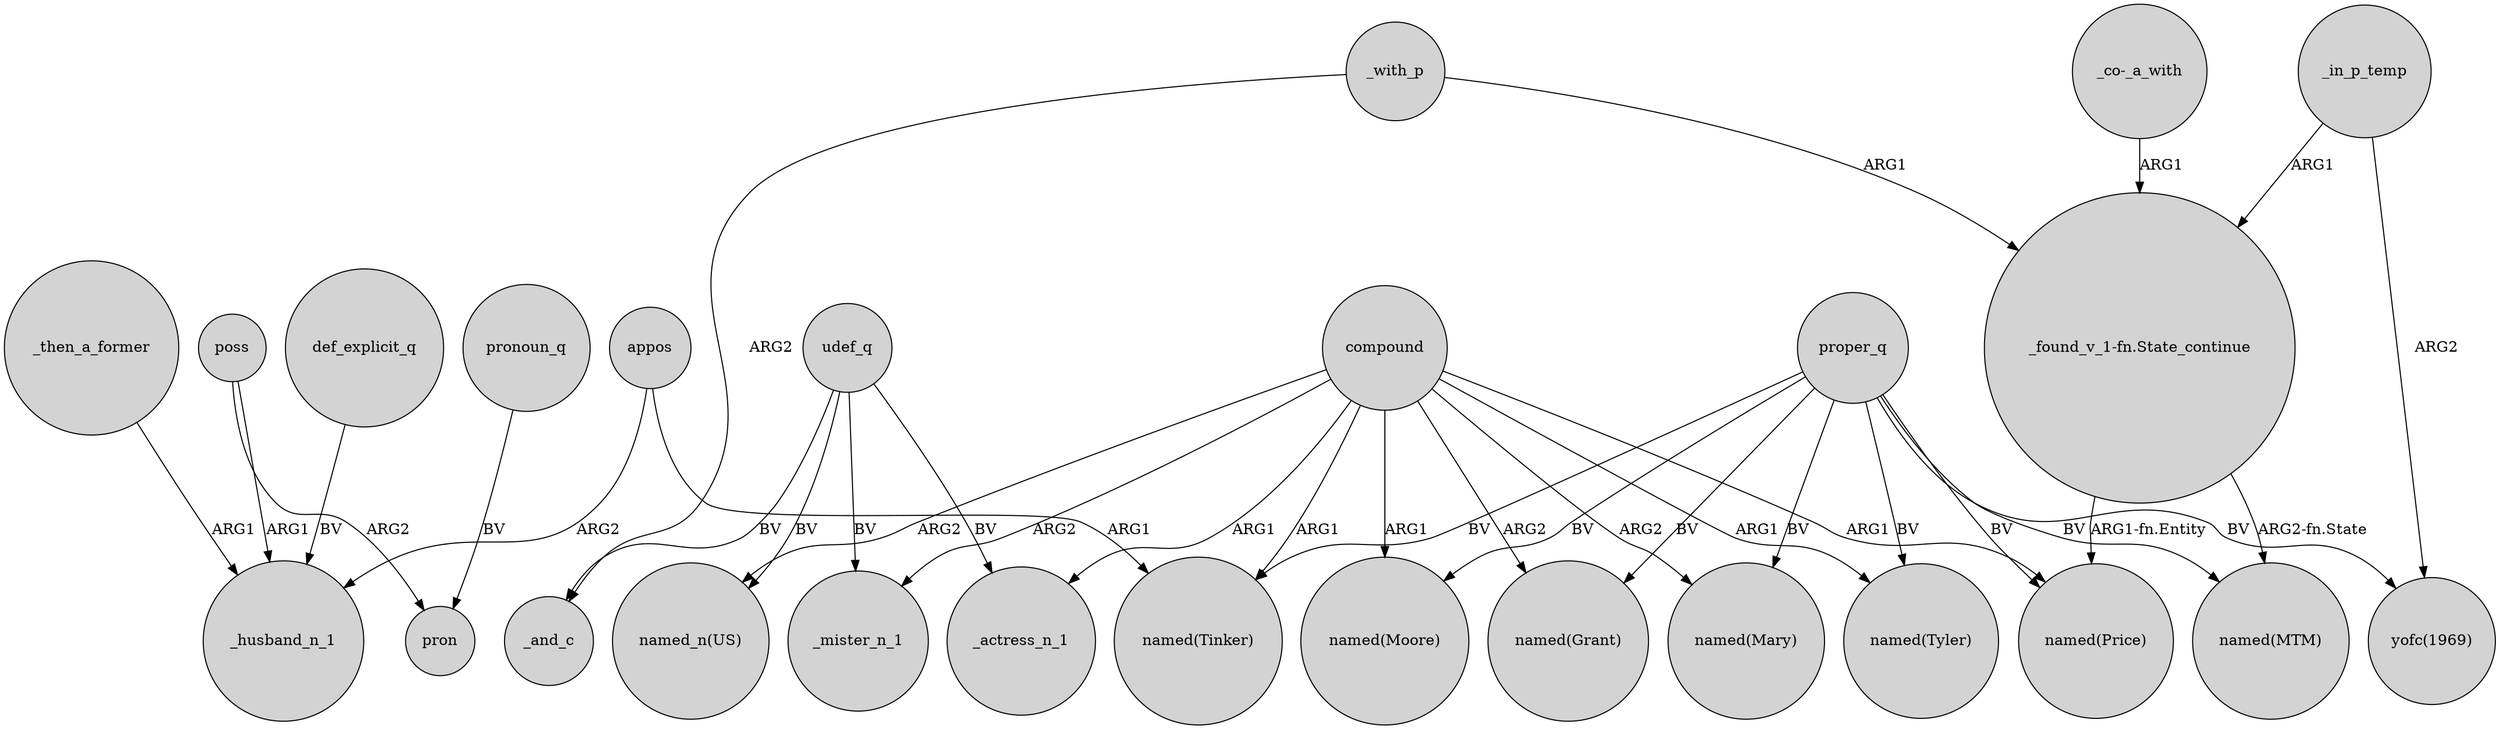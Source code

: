 digraph {
	node [shape=circle style=filled]
	def_explicit_q -> _husband_n_1 [label=BV]
	compound -> _mister_n_1 [label=ARG2]
	_with_p -> "_found_v_1-fn.State_continue" [label=ARG1]
	proper_q -> "named(Moore)" [label=BV]
	compound -> "named(Tyler)" [label=ARG1]
	_in_p_temp -> "_found_v_1-fn.State_continue" [label=ARG1]
	poss -> _husband_n_1 [label=ARG1]
	"_found_v_1-fn.State_continue" -> "named(Price)" [label="ARG1-fn.Entity"]
	proper_q -> "yofc(1969)" [label=BV]
	appos -> "named(Tinker)" [label=ARG1]
	_then_a_former -> _husband_n_1 [label=ARG1]
	compound -> "named(Mary)" [label=ARG2]
	udef_q -> _and_c [label=BV]
	udef_q -> _mister_n_1 [label=BV]
	"_co-_a_with" -> "_found_v_1-fn.State_continue" [label=ARG1]
	proper_q -> "named(Tinker)" [label=BV]
	pronoun_q -> pron [label=BV]
	proper_q -> "named(Tyler)" [label=BV]
	poss -> pron [label=ARG2]
	compound -> _actress_n_1 [label=ARG1]
	_with_p -> _and_c [label=ARG2]
	compound -> "named(Tinker)" [label=ARG1]
	_in_p_temp -> "yofc(1969)" [label=ARG2]
	proper_q -> "named(Mary)" [label=BV]
	udef_q -> _actress_n_1 [label=BV]
	proper_q -> "named(Price)" [label=BV]
	"_found_v_1-fn.State_continue" -> "named(MTM)" [label="ARG2-fn.State"]
	compound -> "named(Price)" [label=ARG1]
	compound -> "named(Moore)" [label=ARG1]
	appos -> _husband_n_1 [label=ARG2]
	proper_q -> "named(MTM)" [label=BV]
	compound -> "named_n(US)" [label=ARG2]
	udef_q -> "named_n(US)" [label=BV]
	compound -> "named(Grant)" [label=ARG2]
	proper_q -> "named(Grant)" [label=BV]
}
